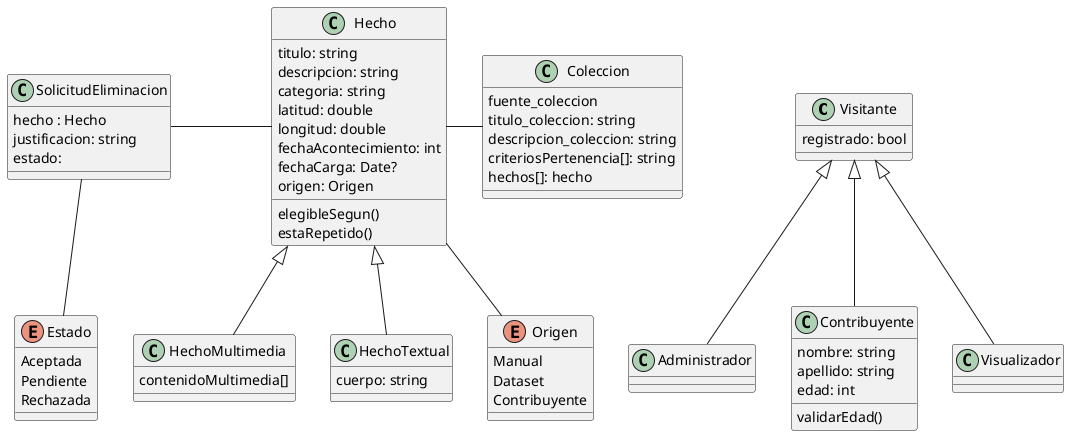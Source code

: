 @startuml trabajoPractico

'Clase padre de contribuyente y visualizador

class Visitante {
    registrado: bool
}

class Administrador extends Visitante {
    
}

class Contribuyente extends Visitante {
    nombre: string
    apellido: string
    edad: int
    validarEdad()
}

class Visualizador extends Visitante {

}

class Coleccion {
    fuente_coleccion
    titulo_coleccion: string
    descripcion_coleccion: string
    criteriosPertenencia[]: string
    hechos[]: hecho
}
' DUDA => Criterios: lista de valores/atributos/lo que sea/ o clase
' Se diagraman las fuentes en el DC? o podemos dejarlo como un atributo
' "Obtención de hechos en lote por archivos CSV, implicancias en el diagrama de clase
' 

class Hecho {
    titulo: string
    descripcion: string
    categoria: string 
    latitud: double
    longitud: double
    fechaAcontecimiento: int
    fechaCarga: Date?
    origen: Origen

    elegibleSegun()
    estaRepetido()
}

class HechoMultimedia extends Hecho {
    contenidoMultimedia[] 
}

class HechoTextual extends Hecho {
    cuerpo: string
}

class SolicitudEliminacion {
    hecho : Hecho
    justificacion: string
    estado:

}

enum Estado {
    Aceptada
    Pendiente
    Rechazada
}
enum Origen {
    Manual 
    Dataset
    Contribuyente
}

Hecho -- Origen
Hecho --left SolicitudEliminacion
Hecho --right Coleccion
SolicitudEliminacion -- Estado
@enduml

